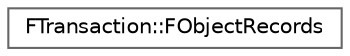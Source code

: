 digraph "Graphical Class Hierarchy"
{
 // INTERACTIVE_SVG=YES
 // LATEX_PDF_SIZE
  bgcolor="transparent";
  edge [fontname=Helvetica,fontsize=10,labelfontname=Helvetica,labelfontsize=10];
  node [fontname=Helvetica,fontsize=10,shape=box,height=0.2,width=0.4];
  rankdir="LR";
  Node0 [id="Node000000",label="FTransaction::FObjectRecords",height=0.2,width=0.4,color="grey40", fillcolor="white", style="filled",URL="$db/d48/structFTransaction_1_1FObjectRecords.html",tooltip=" "];
}
